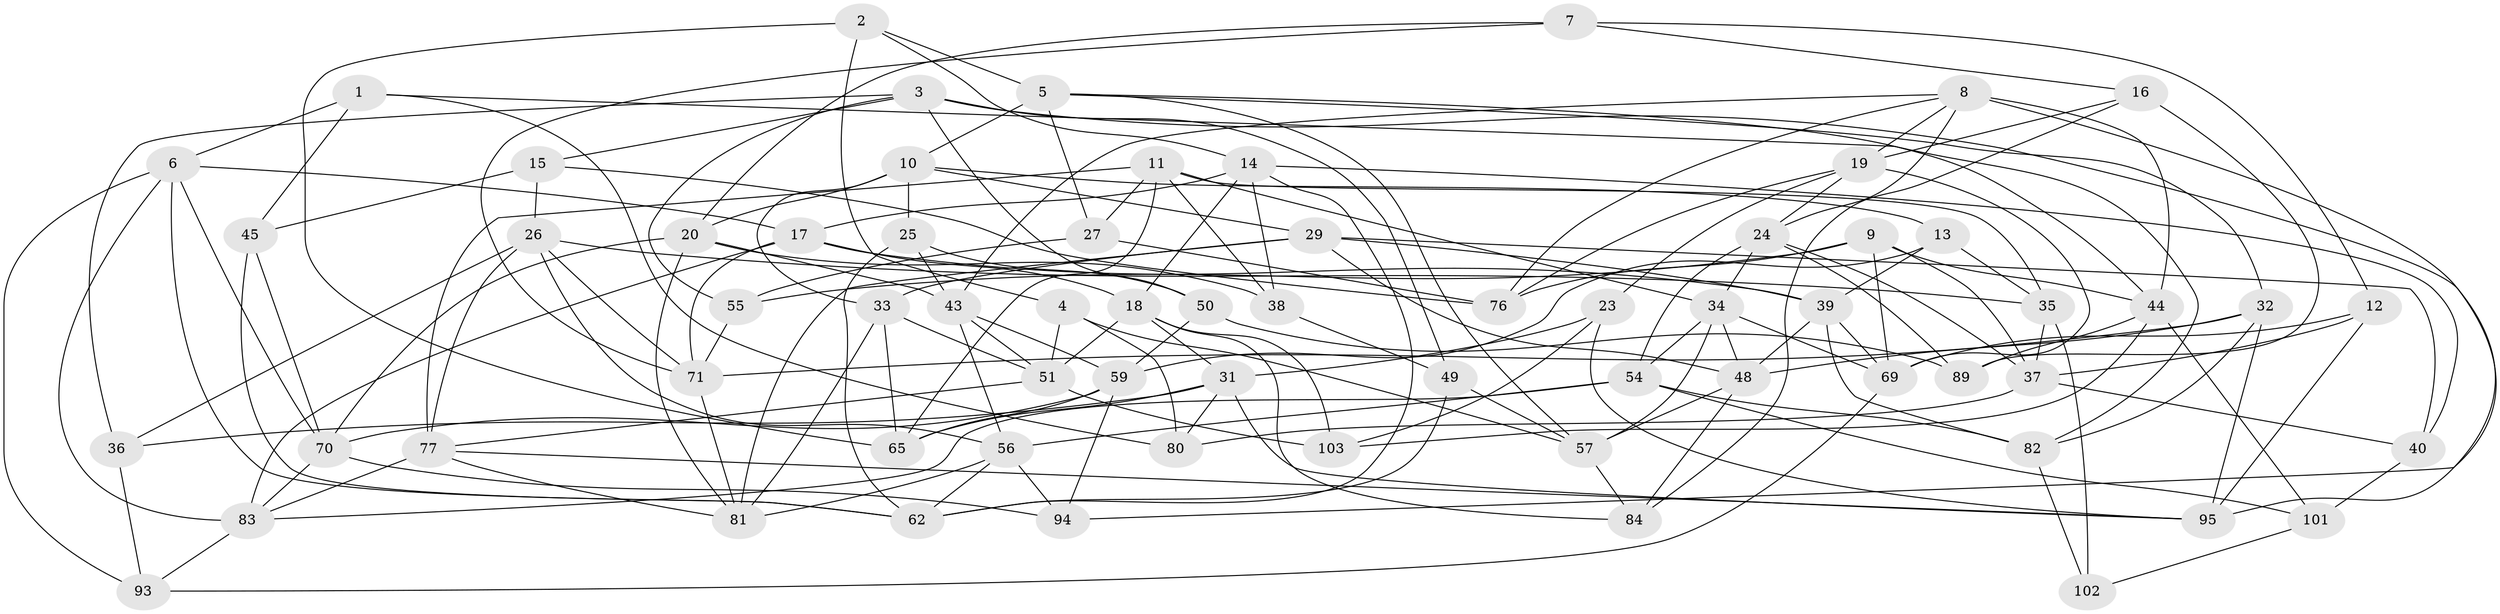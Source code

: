 // Generated by graph-tools (version 1.1) at 2025/24/03/03/25 07:24:28]
// undirected, 67 vertices, 171 edges
graph export_dot {
graph [start="1"]
  node [color=gray90,style=filled];
  1;
  2;
  3 [super="+64"];
  4;
  5 [super="+78"];
  6 [super="+30"];
  7;
  8 [super="+42"];
  9 [super="+28"];
  10 [super="+22"];
  11 [super="+47"];
  12;
  13;
  14 [super="+97"];
  15;
  16;
  17 [super="+61"];
  18 [super="+52"];
  19 [super="+21"];
  20 [super="+63"];
  23;
  24 [super="+60"];
  25;
  26 [super="+96"];
  27;
  29 [super="+67"];
  31 [super="+88"];
  32 [super="+98"];
  33 [super="+68"];
  34 [super="+92"];
  35 [super="+41"];
  36;
  37 [super="+87"];
  38;
  39 [super="+46"];
  40;
  43 [super="+53"];
  44 [super="+100"];
  45;
  48 [super="+73"];
  49;
  50;
  51 [super="+66"];
  54 [super="+58"];
  55;
  56 [super="+107"];
  57 [super="+72"];
  59 [super="+91"];
  62 [super="+90"];
  65 [super="+104"];
  69 [super="+105"];
  70 [super="+75"];
  71 [super="+74"];
  76 [super="+79"];
  77 [super="+106"];
  80;
  81 [super="+85"];
  82 [super="+86"];
  83 [super="+99"];
  84;
  89;
  93;
  94;
  95 [super="+108"];
  101;
  102;
  103;
  1 -- 82;
  1 -- 80;
  1 -- 45;
  1 -- 6;
  2 -- 4;
  2 -- 65;
  2 -- 14;
  2 -- 5;
  3 -- 95;
  3 -- 15;
  3 -- 50;
  3 -- 49;
  3 -- 36;
  3 -- 55;
  4 -- 80;
  4 -- 57;
  4 -- 51;
  5 -- 27;
  5 -- 10;
  5 -- 44;
  5 -- 32;
  5 -- 57;
  6 -- 17;
  6 -- 70;
  6 -- 62;
  6 -- 83;
  6 -- 93;
  7 -- 12;
  7 -- 71;
  7 -- 16;
  7 -- 20;
  8 -- 44;
  8 -- 76;
  8 -- 43;
  8 -- 94;
  8 -- 24;
  8 -- 19;
  9 -- 69;
  9 -- 55;
  9 -- 76 [weight=2];
  9 -- 44;
  9 -- 37;
  10 -- 25;
  10 -- 33;
  10 -- 13;
  10 -- 29;
  10 -- 20;
  11 -- 27;
  11 -- 35;
  11 -- 34;
  11 -- 38;
  11 -- 65;
  11 -- 77;
  12 -- 37;
  12 -- 69;
  12 -- 95;
  13 -- 35;
  13 -- 39;
  13 -- 59;
  14 -- 38;
  14 -- 40;
  14 -- 18;
  14 -- 62;
  14 -- 17;
  15 -- 45;
  15 -- 76;
  15 -- 26;
  16 -- 84;
  16 -- 89;
  16 -- 19;
  17 -- 83;
  17 -- 71;
  17 -- 18;
  17 -- 39;
  18 -- 103;
  18 -- 31;
  18 -- 84;
  18 -- 51;
  19 -- 23;
  19 -- 69;
  19 -- 24;
  19 -- 76;
  20 -- 70;
  20 -- 43;
  20 -- 81;
  20 -- 38;
  23 -- 103;
  23 -- 31;
  23 -- 95;
  24 -- 89;
  24 -- 37;
  24 -- 54;
  24 -- 34;
  25 -- 43;
  25 -- 62;
  25 -- 50;
  26 -- 56;
  26 -- 77;
  26 -- 36;
  26 -- 71;
  26 -- 35;
  27 -- 55;
  27 -- 76;
  29 -- 39;
  29 -- 40;
  29 -- 33;
  29 -- 81;
  29 -- 48;
  31 -- 80;
  31 -- 36;
  31 -- 95;
  31 -- 65;
  32 -- 71;
  32 -- 82 [weight=2];
  32 -- 95;
  32 -- 48;
  33 -- 65 [weight=2];
  33 -- 81;
  33 -- 51;
  34 -- 57;
  34 -- 48;
  34 -- 69;
  34 -- 54;
  35 -- 102 [weight=2];
  35 -- 37;
  36 -- 93;
  37 -- 80;
  37 -- 40;
  38 -- 49;
  39 -- 48;
  39 -- 82;
  39 -- 69;
  40 -- 101;
  43 -- 56;
  43 -- 51;
  43 -- 59;
  44 -- 89;
  44 -- 101;
  44 -- 103;
  45 -- 62;
  45 -- 70;
  48 -- 84;
  48 -- 57;
  49 -- 62;
  49 -- 57;
  50 -- 89;
  50 -- 59;
  51 -- 103;
  51 -- 77;
  54 -- 83;
  54 -- 56;
  54 -- 82;
  54 -- 101;
  55 -- 71;
  56 -- 81;
  56 -- 94;
  56 -- 62;
  57 -- 84;
  59 -- 70;
  59 -- 94;
  59 -- 65;
  69 -- 93;
  70 -- 83;
  70 -- 94;
  71 -- 81;
  77 -- 81;
  77 -- 83;
  77 -- 95;
  82 -- 102;
  83 -- 93;
  101 -- 102;
}
